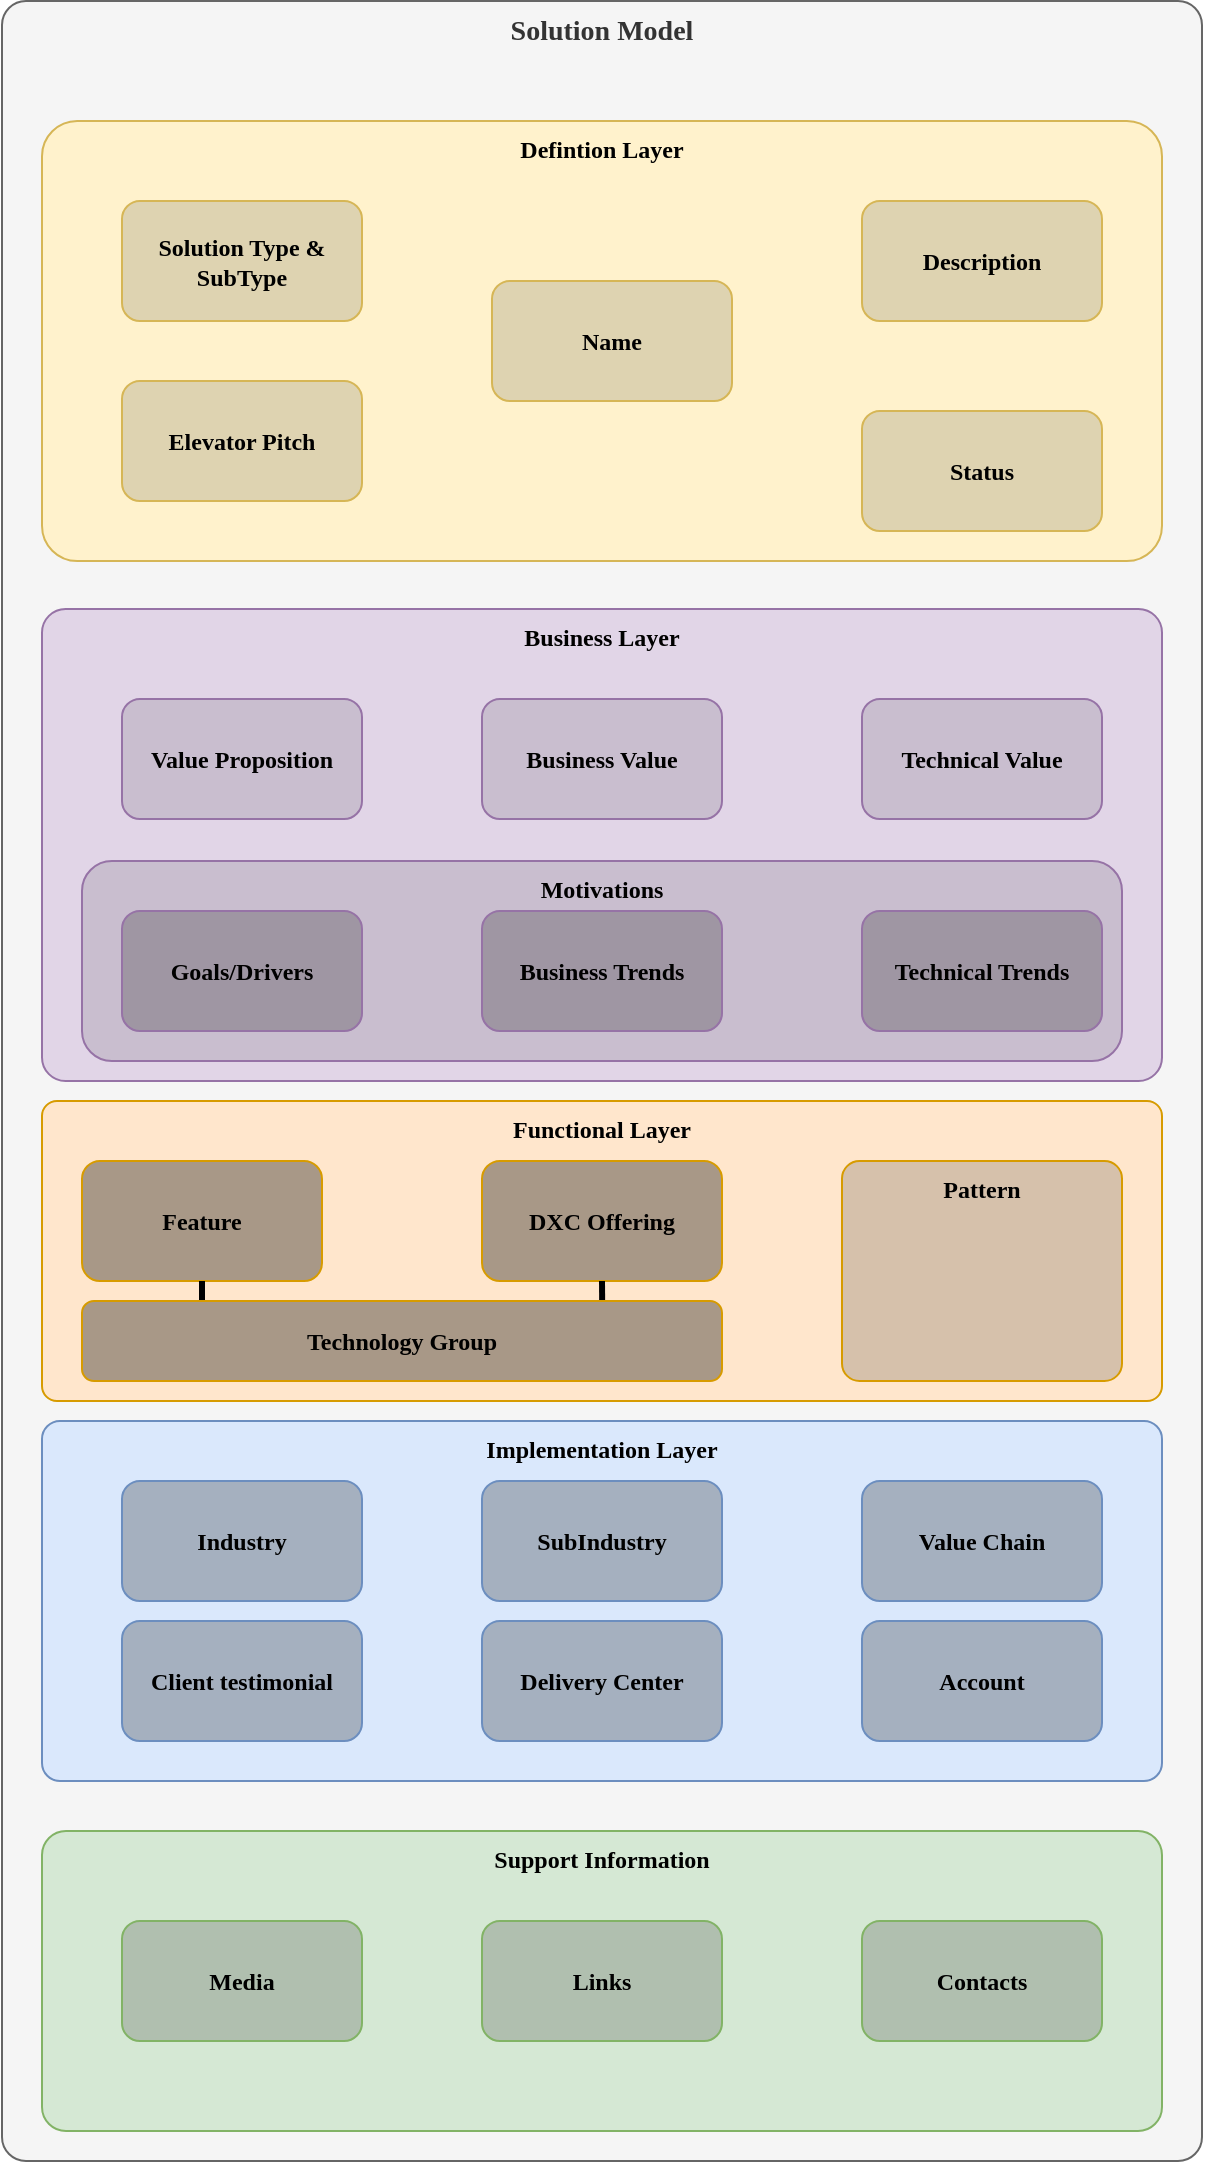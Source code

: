 <mxfile version="11.1.4" type="device"><diagram id="dSxXxDdS1lePca67CiRI" name="Page-1"><mxGraphModel dx="2031" dy="1349" grid="1" gridSize="10" guides="1" tooltips="1" connect="1" arrows="1" fold="1" page="1" pageScale="1" pageWidth="827" pageHeight="1169" math="0" shadow="0"><root><mxCell id="0"/><mxCell id="1" parent="0"/><mxCell id="p_LKKtrZkxrL_wdTY8xx-1" value="Solution Model" style="rounded=1;whiteSpace=wrap;html=1;arcSize=2;verticalAlign=top;fillColor=#f5f5f5;strokeColor=#666666;fontColor=#333333;fontStyle=1;fontFamily=Verdana;fontSize=14;" vertex="1" parent="1"><mxGeometry x="40" y="43.5" width="600" height="1080" as="geometry"/></mxCell><mxCell id="p_LKKtrZkxrL_wdTY8xx-2" value="Defintion Layer" style="rounded=1;whiteSpace=wrap;html=1;verticalAlign=top;arcSize=8;fillColor=#fff2cc;strokeColor=#d6b656;fontStyle=1;fontFamily=Verdana;" vertex="1" parent="1"><mxGeometry x="60" y="103.5" width="560" height="220" as="geometry"/></mxCell><mxCell id="p_LKKtrZkxrL_wdTY8xx-3" value="Business Layer" style="rounded=1;whiteSpace=wrap;html=1;verticalAlign=top;arcSize=5;fillColor=#e1d5e7;strokeColor=#9673a6;fontStyle=1;fontFamily=Verdana;" vertex="1" parent="1"><mxGeometry x="60" y="347.5" width="560" height="236" as="geometry"/></mxCell><mxCell id="p_LKKtrZkxrL_wdTY8xx-4" value="Functional Layer" style="rounded=1;whiteSpace=wrap;html=1;verticalAlign=top;arcSize=5;fillColor=#ffe6cc;strokeColor=#d79b00;fontStyle=1;fontFamily=Verdana;" vertex="1" parent="1"><mxGeometry x="60" y="593.5" width="560" height="150" as="geometry"/></mxCell><mxCell id="p_LKKtrZkxrL_wdTY8xx-5" value="Support Information" style="rounded=1;whiteSpace=wrap;html=1;verticalAlign=top;arcSize=8;fillColor=#d5e8d4;strokeColor=#82b366;fontStyle=1;fontFamily=Verdana;" vertex="1" parent="1"><mxGeometry x="60" y="958.5" width="560" height="150" as="geometry"/></mxCell><mxCell id="p_LKKtrZkxrL_wdTY8xx-6" value="Solution Type &amp;amp; SubType" style="rounded=1;whiteSpace=wrap;html=1;fillColor=#DED3B1;strokeColor=#d6b656;fontStyle=1;fontFamily=Verdana;" vertex="1" parent="1"><mxGeometry x="100" y="143.5" width="120" height="60" as="geometry"/></mxCell><mxCell id="p_LKKtrZkxrL_wdTY8xx-7" value="Status" style="rounded=1;whiteSpace=wrap;html=1;fillColor=#DED3B1;strokeColor=#d6b656;fontStyle=1;fontFamily=Verdana;" vertex="1" parent="1"><mxGeometry x="470" y="248.5" width="120" height="60" as="geometry"/></mxCell><mxCell id="p_LKKtrZkxrL_wdTY8xx-8" value="Value Proposition" style="rounded=1;whiteSpace=wrap;html=1;fillColor=#C9BECF;strokeColor=#9673a6;fontStyle=1;fontFamily=Verdana;" vertex="1" parent="1"><mxGeometry x="100" y="392.5" width="120" height="60" as="geometry"/></mxCell><mxCell id="p_LKKtrZkxrL_wdTY8xx-9" value="Name" style="rounded=1;whiteSpace=wrap;html=1;fillColor=#DED3B1;strokeColor=#d6b656;fontStyle=1;fontFamily=Verdana;" vertex="1" parent="1"><mxGeometry x="285" y="183.5" width="120" height="60" as="geometry"/></mxCell><mxCell id="p_LKKtrZkxrL_wdTY8xx-10" value="Business Value" style="rounded=1;whiteSpace=wrap;html=1;fillColor=#C9BECF;strokeColor=#9673a6;fontStyle=1;fontFamily=Verdana;" vertex="1" parent="1"><mxGeometry x="280" y="392.5" width="120" height="60" as="geometry"/></mxCell><mxCell id="p_LKKtrZkxrL_wdTY8xx-11" value="Technical Value" style="rounded=1;whiteSpace=wrap;html=1;fillColor=#C9BECF;strokeColor=#9673a6;fontStyle=1;fontFamily=Verdana;" vertex="1" parent="1"><mxGeometry x="470" y="392.5" width="120" height="60" as="geometry"/></mxCell><mxCell id="p_LKKtrZkxrL_wdTY8xx-12" value="Motivations" style="rounded=1;whiteSpace=wrap;html=1;verticalAlign=top;fillColor=#C9BECF;strokeColor=#9673a6;fontStyle=1;fontFamily=Verdana;" vertex="1" parent="1"><mxGeometry x="80" y="473.5" width="520" height="100" as="geometry"/></mxCell><mxCell id="p_LKKtrZkxrL_wdTY8xx-13" value="Goals/Drivers" style="rounded=1;whiteSpace=wrap;html=1;fillColor=#9F96A3;strokeColor=#9673a6;fontStyle=1;fontFamily=Verdana;" vertex="1" parent="1"><mxGeometry x="100" y="498.5" width="120" height="60" as="geometry"/></mxCell><mxCell id="p_LKKtrZkxrL_wdTY8xx-14" value="Business Trends" style="rounded=1;whiteSpace=wrap;html=1;fillColor=#9F96A3;strokeColor=#9673a6;fontStyle=1;fontFamily=Verdana;" vertex="1" parent="1"><mxGeometry x="280" y="498.5" width="120" height="60" as="geometry"/></mxCell><mxCell id="p_LKKtrZkxrL_wdTY8xx-15" value="Technical Trends" style="rounded=1;whiteSpace=wrap;html=1;fillColor=#9F96A3;strokeColor=#9673a6;fontStyle=1;fontFamily=Verdana;" vertex="1" parent="1"><mxGeometry x="470" y="498.5" width="120" height="60" as="geometry"/></mxCell><mxCell id="p_LKKtrZkxrL_wdTY8xx-16" value="Pattern" style="rounded=1;whiteSpace=wrap;html=1;verticalAlign=top;fillColor=#D6C1AB;strokeColor=#d79b00;fontStyle=1;fontFamily=Verdana;arcSize=8;" vertex="1" parent="1"><mxGeometry x="460" y="623.5" width="140" height="110" as="geometry"/></mxCell><mxCell id="p_LKKtrZkxrL_wdTY8xx-17" value="Feature" style="rounded=1;whiteSpace=wrap;html=1;fillColor=#A89887;strokeColor=#d79b00;fontStyle=1;fontFamily=Verdana;" vertex="1" parent="1"><mxGeometry x="80" y="623.5" width="120" height="60" as="geometry"/></mxCell><mxCell id="p_LKKtrZkxrL_wdTY8xx-18" value="DXC Offering" style="rounded=1;whiteSpace=wrap;html=1;fillColor=#A89887;strokeColor=#d79b00;fontStyle=1;fontFamily=Verdana;" vertex="1" parent="1"><mxGeometry x="280" y="623.5" width="120" height="60" as="geometry"/></mxCell><mxCell id="p_LKKtrZkxrL_wdTY8xx-19" value="Media" style="rounded=1;whiteSpace=wrap;html=1;fillColor=#B0BFAF;strokeColor=#82b366;fontStyle=1;fontFamily=Verdana;" vertex="1" parent="1"><mxGeometry x="100" y="1003.5" width="120" height="60" as="geometry"/></mxCell><mxCell id="p_LKKtrZkxrL_wdTY8xx-20" value="Links" style="rounded=1;whiteSpace=wrap;html=1;fillColor=#B0BFAF;strokeColor=#82b366;fontStyle=1;fontFamily=Verdana;" vertex="1" parent="1"><mxGeometry x="280" y="1003.5" width="120" height="60" as="geometry"/></mxCell><mxCell id="p_LKKtrZkxrL_wdTY8xx-21" value="Contacts" style="rounded=1;whiteSpace=wrap;html=1;fillColor=#B0BFAF;strokeColor=#82b366;fontStyle=1;fontFamily=Verdana;" vertex="1" parent="1"><mxGeometry x="470" y="1003.5" width="120" height="60" as="geometry"/></mxCell><mxCell id="p_LKKtrZkxrL_wdTY8xx-22" value="Implementation Layer" style="rounded=1;whiteSpace=wrap;html=1;verticalAlign=top;arcSize=5;fillColor=#dae8fc;strokeColor=#6c8ebf;fontStyle=1;fontFamily=Verdana;" vertex="1" parent="1"><mxGeometry x="60" y="753.5" width="560" height="180" as="geometry"/></mxCell><mxCell id="p_LKKtrZkxrL_wdTY8xx-23" value="Industry" style="rounded=1;whiteSpace=wrap;html=1;fillColor=#A5B0BF;strokeColor=#6c8ebf;fontStyle=1;fontFamily=Verdana;" vertex="1" parent="1"><mxGeometry x="100" y="783.5" width="120" height="60" as="geometry"/></mxCell><mxCell id="p_LKKtrZkxrL_wdTY8xx-24" value="Account" style="rounded=1;whiteSpace=wrap;html=1;fillColor=#A5B0BF;strokeColor=#6c8ebf;fontStyle=1;fontFamily=Verdana;" vertex="1" parent="1"><mxGeometry x="470" y="853.5" width="120" height="60" as="geometry"/></mxCell><mxCell id="p_LKKtrZkxrL_wdTY8xx-25" value="Delivery Center" style="rounded=1;whiteSpace=wrap;html=1;fillColor=#A5B0BF;strokeColor=#6c8ebf;fontStyle=1;fontFamily=Verdana;" vertex="1" parent="1"><mxGeometry x="280.0" y="853.5" width="120" height="60" as="geometry"/></mxCell><mxCell id="p_LKKtrZkxrL_wdTY8xx-26" value="Client testimonial" style="rounded=1;whiteSpace=wrap;html=1;fillColor=#A5B0BF;strokeColor=#6c8ebf;fontStyle=1;fontFamily=Verdana;" vertex="1" parent="1"><mxGeometry x="100" y="853.5" width="120" height="60" as="geometry"/></mxCell><mxCell id="p_LKKtrZkxrL_wdTY8xx-27" value="SubIndustry" style="rounded=1;whiteSpace=wrap;html=1;fillColor=#A5B0BF;strokeColor=#6c8ebf;fontStyle=1;fontFamily=Verdana;" vertex="1" parent="1"><mxGeometry x="280.0" y="783.5" width="120" height="60" as="geometry"/></mxCell><mxCell id="p_LKKtrZkxrL_wdTY8xx-28" value="Value Chain" style="rounded=1;whiteSpace=wrap;html=1;fillColor=#A5B0BF;strokeColor=#6c8ebf;fontStyle=1;fontFamily=Verdana;" vertex="1" parent="1"><mxGeometry x="470" y="783.5" width="120" height="60" as="geometry"/></mxCell><mxCell id="p_LKKtrZkxrL_wdTY8xx-31" value="" style="endArrow=none;html=1;fontFamily=Verdana;strokeWidth=3;" edge="1" parent="1" target="p_LKKtrZkxrL_wdTY8xx-17"><mxGeometry width="50" height="50" relative="1" as="geometry"><mxPoint x="140" y="693.5" as="sourcePoint"/><mxPoint x="30" y="643.5" as="targetPoint"/></mxGeometry></mxCell><mxCell id="p_LKKtrZkxrL_wdTY8xx-32" value="" style="endArrow=none;html=1;fontFamily=Verdana;strokeWidth=3;exitX=0.813;exitY=0.25;exitDx=0;exitDy=0;exitPerimeter=0;" edge="1" parent="1" source="p_LKKtrZkxrL_wdTY8xx-30"><mxGeometry width="50" height="50" relative="1" as="geometry"><mxPoint x="150" y="703.5" as="sourcePoint"/><mxPoint x="340" y="683.5" as="targetPoint"/><Array as="points"><mxPoint x="340" y="683.5"/></Array></mxGeometry></mxCell><mxCell id="p_LKKtrZkxrL_wdTY8xx-30" value="Technology Group" style="rounded=1;whiteSpace=wrap;html=1;fillColor=#A89887;strokeColor=#d79b00;fontStyle=1;fontFamily=Verdana;" vertex="1" parent="1"><mxGeometry x="80" y="693.5" width="320" height="40" as="geometry"/></mxCell><mxCell id="p_LKKtrZkxrL_wdTY8xx-33" value="Description" style="rounded=1;whiteSpace=wrap;html=1;fillColor=#DED3B1;strokeColor=#d6b656;fontStyle=1;fontFamily=Verdana;" vertex="1" parent="1"><mxGeometry x="470" y="143.5" width="120" height="60" as="geometry"/></mxCell><mxCell id="p_LKKtrZkxrL_wdTY8xx-34" value="Elevator Pitch" style="rounded=1;whiteSpace=wrap;html=1;fillColor=#DED3B1;strokeColor=#d6b656;fontStyle=1;fontFamily=Verdana;" vertex="1" parent="1"><mxGeometry x="100" y="233.5" width="120" height="60" as="geometry"/></mxCell></root></mxGraphModel></diagram></mxfile>